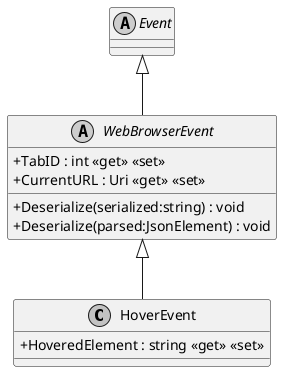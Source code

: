 @startuml
skinparam monochrome true
skinparam classAttributeIconSize 0

class HoverEvent {
    + HoveredElement : string <<get>> <<set>>
}
abstract class WebBrowserEvent {
    + TabID : int <<get>> <<set>>
    + Deserialize(serialized:string) : void
    + Deserialize(parsed:JsonElement) : void
    + CurrentURL : Uri <<get>> <<set>>
}
abstract class Event

WebBrowserEvent <|-- HoverEvent
Event <|-- WebBrowserEvent
@enduml
